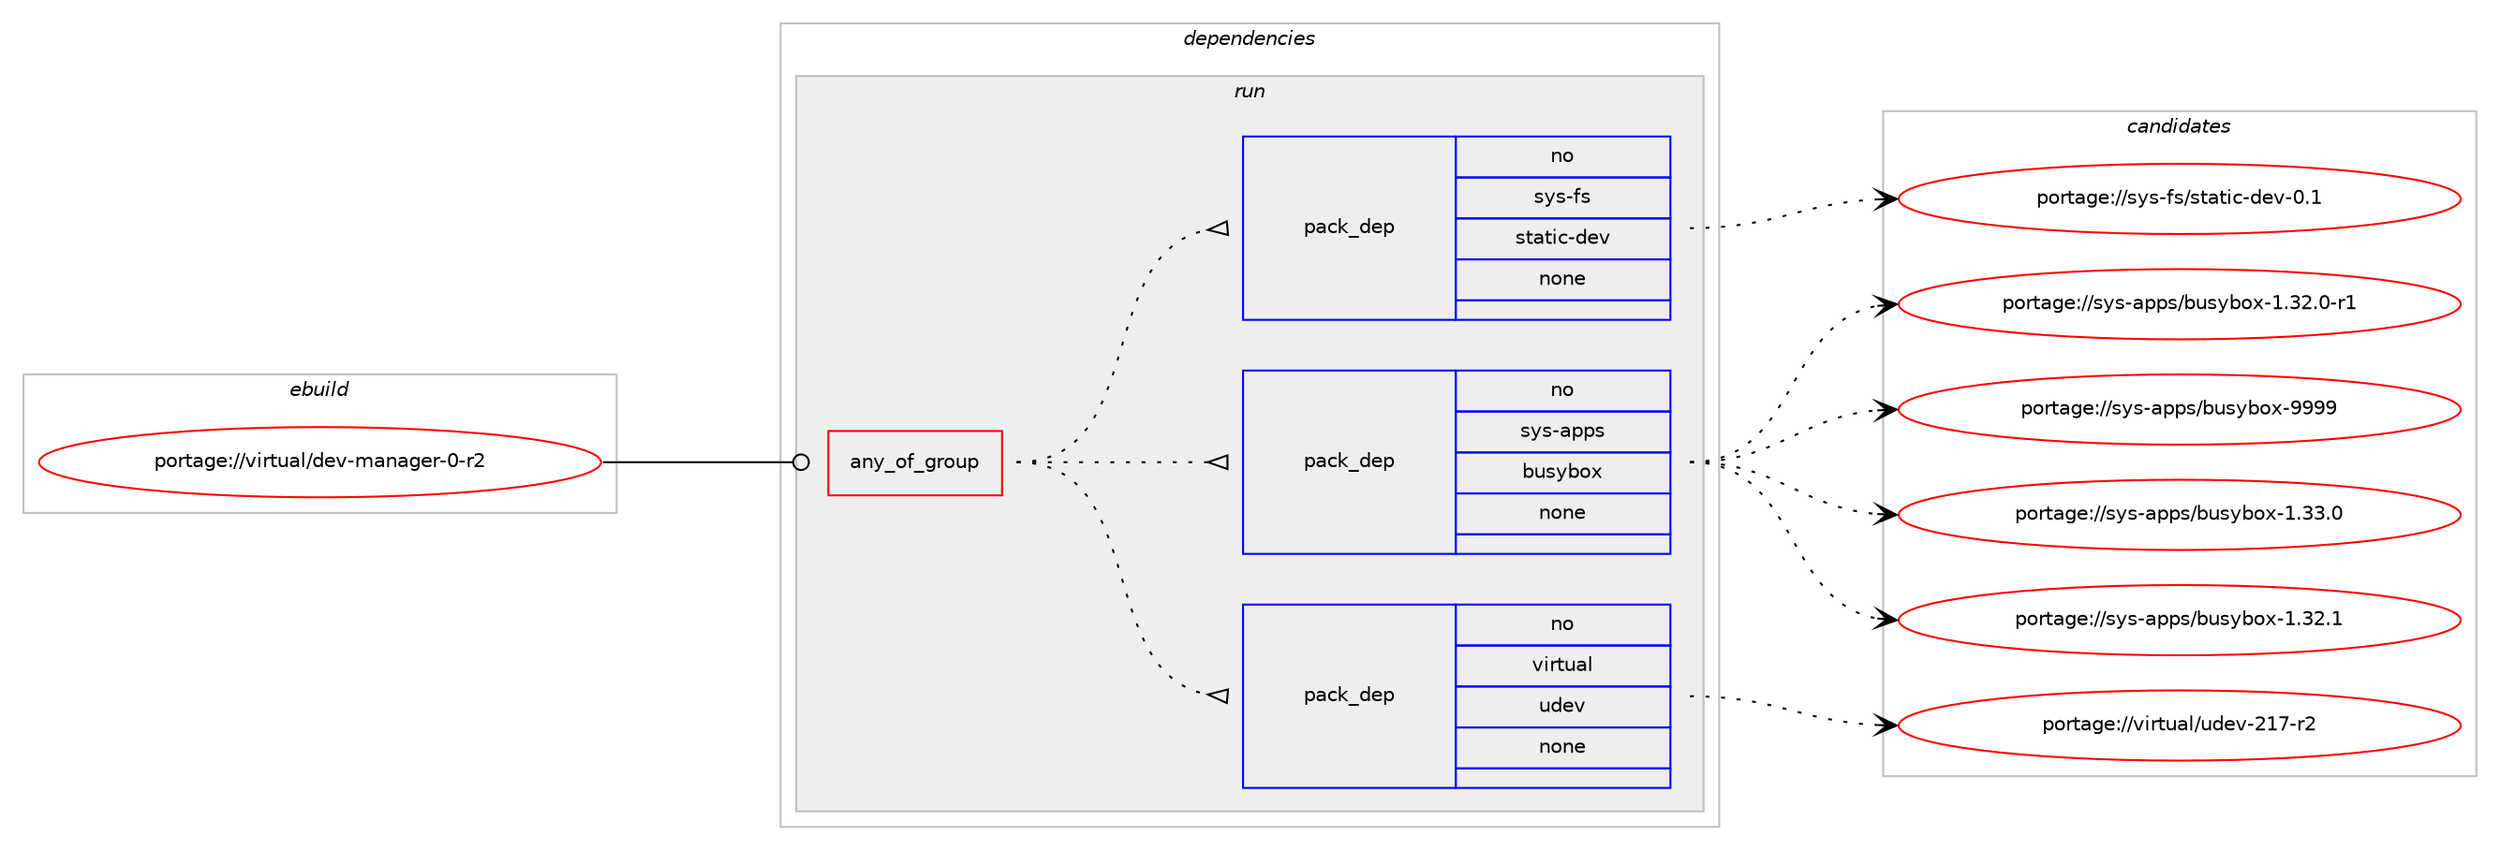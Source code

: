 digraph prolog {

# *************
# Graph options
# *************

newrank=true;
concentrate=true;
compound=true;
graph [rankdir=LR,fontname=Helvetica,fontsize=10,ranksep=1.5];#, ranksep=2.5, nodesep=0.2];
edge  [arrowhead=vee];
node  [fontname=Helvetica,fontsize=10];

# **********
# The ebuild
# **********

subgraph cluster_leftcol {
color=gray;
rank=same;
label=<<i>ebuild</i>>;
id [label="portage://virtual/dev-manager-0-r2", color=red, width=4, href="../virtual/dev-manager-0-r2.svg"];
}

# ****************
# The dependencies
# ****************

subgraph cluster_midcol {
color=gray;
label=<<i>dependencies</i>>;
subgraph cluster_compile {
fillcolor="#eeeeee";
style=filled;
label=<<i>compile</i>>;
}
subgraph cluster_compileandrun {
fillcolor="#eeeeee";
style=filled;
label=<<i>compile and run</i>>;
}
subgraph cluster_run {
fillcolor="#eeeeee";
style=filled;
label=<<i>run</i>>;
subgraph any47 {
dependency3081 [label=<<TABLE BORDER="0" CELLBORDER="1" CELLSPACING="0" CELLPADDING="4"><TR><TD CELLPADDING="10">any_of_group</TD></TR></TABLE>>, shape=none, color=red];subgraph pack2522 {
dependency3082 [label=<<TABLE BORDER="0" CELLBORDER="1" CELLSPACING="0" CELLPADDING="4" WIDTH="220"><TR><TD ROWSPAN="6" CELLPADDING="30">pack_dep</TD></TR><TR><TD WIDTH="110">no</TD></TR><TR><TD>virtual</TD></TR><TR><TD>udev</TD></TR><TR><TD>none</TD></TR><TR><TD></TD></TR></TABLE>>, shape=none, color=blue];
}
dependency3081:e -> dependency3082:w [weight=20,style="dotted",arrowhead="oinv"];
subgraph pack2523 {
dependency3083 [label=<<TABLE BORDER="0" CELLBORDER="1" CELLSPACING="0" CELLPADDING="4" WIDTH="220"><TR><TD ROWSPAN="6" CELLPADDING="30">pack_dep</TD></TR><TR><TD WIDTH="110">no</TD></TR><TR><TD>sys-apps</TD></TR><TR><TD>busybox</TD></TR><TR><TD>none</TD></TR><TR><TD></TD></TR></TABLE>>, shape=none, color=blue];
}
dependency3081:e -> dependency3083:w [weight=20,style="dotted",arrowhead="oinv"];
subgraph pack2524 {
dependency3084 [label=<<TABLE BORDER="0" CELLBORDER="1" CELLSPACING="0" CELLPADDING="4" WIDTH="220"><TR><TD ROWSPAN="6" CELLPADDING="30">pack_dep</TD></TR><TR><TD WIDTH="110">no</TD></TR><TR><TD>sys-fs</TD></TR><TR><TD>static-dev</TD></TR><TR><TD>none</TD></TR><TR><TD></TD></TR></TABLE>>, shape=none, color=blue];
}
dependency3081:e -> dependency3084:w [weight=20,style="dotted",arrowhead="oinv"];
}
id:e -> dependency3081:w [weight=20,style="solid",arrowhead="odot"];
}
}

# **************
# The candidates
# **************

subgraph cluster_choices {
rank=same;
color=gray;
label=<<i>candidates</i>>;

subgraph choice2522 {
color=black;
nodesep=1;
choice1181051141161179710847117100101118455049554511450 [label="portage://virtual/udev-217-r2", color=red, width=4,href="../virtual/udev-217-r2.svg"];
dependency3082:e -> choice1181051141161179710847117100101118455049554511450:w [style=dotted,weight="100"];
}
subgraph choice2523 {
color=black;
nodesep=1;
choice11512111545971121121154798117115121981111204557575757 [label="portage://sys-apps/busybox-9999", color=red, width=4,href="../sys-apps/busybox-9999.svg"];
choice115121115459711211211547981171151219811112045494651514648 [label="portage://sys-apps/busybox-1.33.0", color=red, width=4,href="../sys-apps/busybox-1.33.0.svg"];
choice115121115459711211211547981171151219811112045494651504649 [label="portage://sys-apps/busybox-1.32.1", color=red, width=4,href="../sys-apps/busybox-1.32.1.svg"];
choice1151211154597112112115479811711512198111120454946515046484511449 [label="portage://sys-apps/busybox-1.32.0-r1", color=red, width=4,href="../sys-apps/busybox-1.32.0-r1.svg"];
dependency3083:e -> choice11512111545971121121154798117115121981111204557575757:w [style=dotted,weight="100"];
dependency3083:e -> choice115121115459711211211547981171151219811112045494651514648:w [style=dotted,weight="100"];
dependency3083:e -> choice115121115459711211211547981171151219811112045494651504649:w [style=dotted,weight="100"];
dependency3083:e -> choice1151211154597112112115479811711512198111120454946515046484511449:w [style=dotted,weight="100"];
}
subgraph choice2524 {
color=black;
nodesep=1;
choice115121115451021154711511697116105994510010111845484649 [label="portage://sys-fs/static-dev-0.1", color=red, width=4,href="../sys-fs/static-dev-0.1.svg"];
dependency3084:e -> choice115121115451021154711511697116105994510010111845484649:w [style=dotted,weight="100"];
}
}

}
